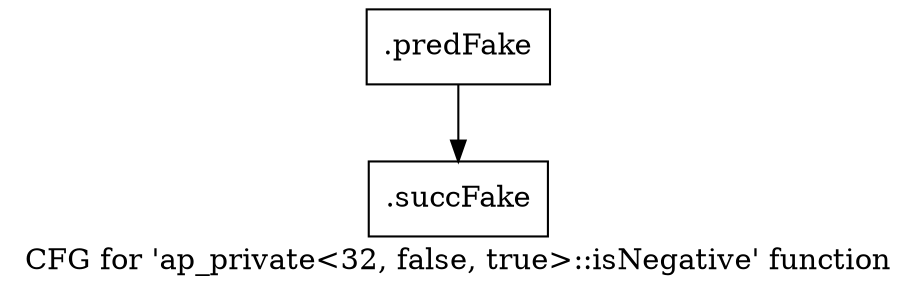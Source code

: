 digraph "CFG for 'ap_private\<32, false, true\>::isNegative' function" {
	label="CFG for 'ap_private\<32, false, true\>::isNegative' function";

	Node0x479fed0 [shape=record,filename="",linenumber="",label="{.predFake}"];
	Node0x479fed0 -> Node0x47cccd0[ callList="" memoryops="" filename="/media/miguel/NewVolume/Linux/Xilinx/Vitis_HLS/2020.2/include/etc/ap_private.h" execusionnum="0"];
	Node0x47cccd0 [shape=record,filename="/media/miguel/NewVolume/Linux/Xilinx/Vitis_HLS/2020.2/include/etc/ap_private.h",linenumber="1756",label="{.succFake}"];
}
